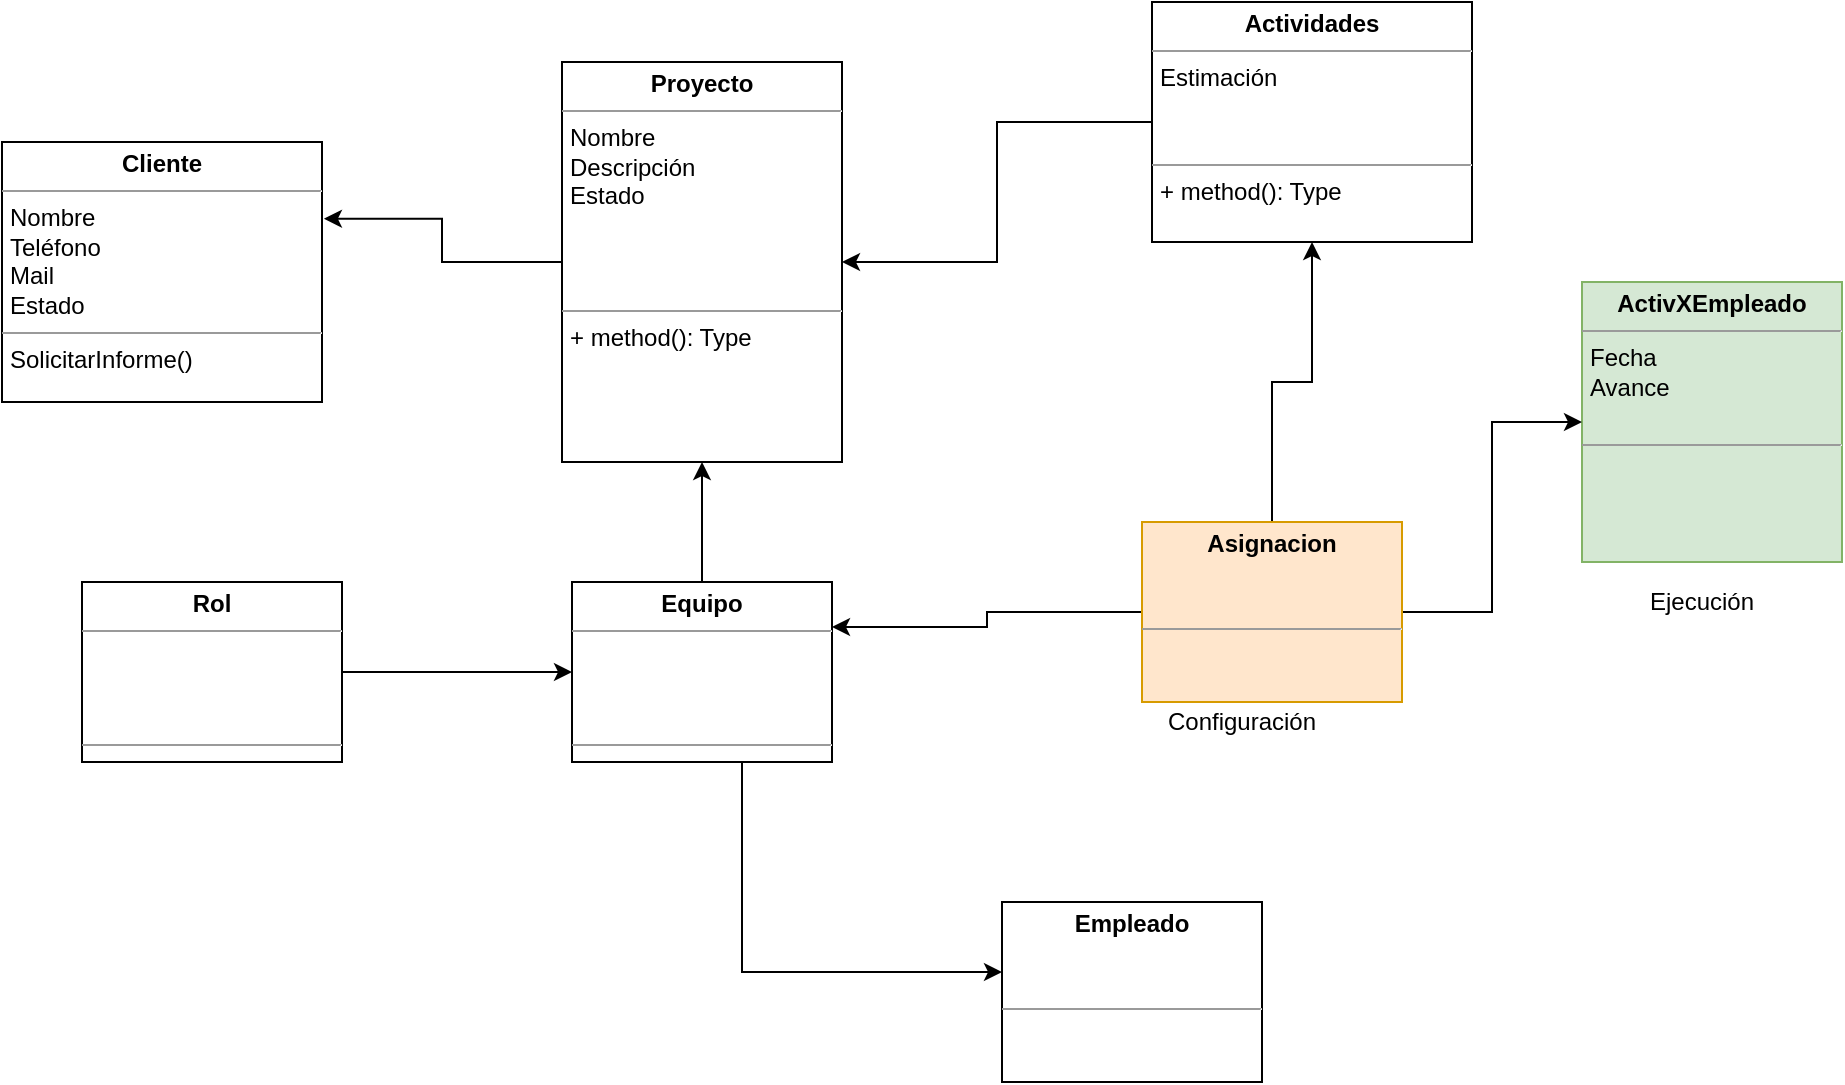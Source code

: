 <mxfile version="13.7.9" type="device"><diagram id="4uzGXSSjcgGklppNJd7Q" name="Página-1"><mxGraphModel dx="1182" dy="792" grid="1" gridSize="10" guides="1" tooltips="1" connect="1" arrows="1" fold="1" page="1" pageScale="1" pageWidth="1390" pageHeight="980" math="0" shadow="0"><root><mxCell id="0"/><mxCell id="1" parent="0"/><mxCell id="OHE0fsE8rwl63L_T-J2U-1" value="&lt;p style=&quot;margin: 0px ; margin-top: 4px ; text-align: center&quot;&gt;&lt;b&gt;Cliente&lt;/b&gt;&lt;/p&gt;&lt;hr size=&quot;1&quot;&gt;&lt;p style=&quot;margin: 0px ; margin-left: 4px&quot;&gt;Nombre&lt;/p&gt;&lt;p style=&quot;margin: 0px ; margin-left: 4px&quot;&gt;Teléfono&lt;/p&gt;&lt;p style=&quot;margin: 0px ; margin-left: 4px&quot;&gt;Mail&lt;/p&gt;&lt;p style=&quot;margin: 0px ; margin-left: 4px&quot;&gt;Estado&lt;/p&gt;&lt;hr size=&quot;1&quot;&gt;&lt;p style=&quot;margin: 0px ; margin-left: 4px&quot;&gt;SolicitarInforme()&lt;/p&gt;" style="verticalAlign=top;align=left;overflow=fill;fontSize=12;fontFamily=Helvetica;html=1;" parent="1" vertex="1"><mxGeometry x="150" y="120" width="160" height="130" as="geometry"/></mxCell><mxCell id="OHE0fsE8rwl63L_T-J2U-14" style="edgeStyle=orthogonalEdgeStyle;rounded=0;orthogonalLoop=1;jettySize=auto;html=1;entryX=1.006;entryY=0.295;entryDx=0;entryDy=0;entryPerimeter=0;" parent="1" source="OHE0fsE8rwl63L_T-J2U-4" target="OHE0fsE8rwl63L_T-J2U-1" edge="1"><mxGeometry relative="1" as="geometry"/></mxCell><mxCell id="OHE0fsE8rwl63L_T-J2U-4" value="&lt;p style=&quot;margin: 0px ; margin-top: 4px ; text-align: center&quot;&gt;&lt;b&gt;Proyecto&lt;/b&gt;&lt;/p&gt;&lt;hr size=&quot;1&quot;&gt;&lt;p style=&quot;margin: 0px ; margin-left: 4px&quot;&gt;Nombre&lt;/p&gt;&lt;p style=&quot;margin: 0px ; margin-left: 4px&quot;&gt;Descripción&lt;/p&gt;&lt;p style=&quot;margin: 0px ; margin-left: 4px&quot;&gt;Estado&lt;/p&gt;&lt;p style=&quot;margin: 0px ; margin-left: 4px&quot;&gt;&lt;br&gt;&lt;/p&gt;&lt;p style=&quot;margin: 0px ; margin-left: 4px&quot;&gt;&lt;br&gt;&lt;/p&gt;&lt;p style=&quot;margin: 0px ; margin-left: 4px&quot;&gt;&lt;br&gt;&lt;/p&gt;&lt;hr size=&quot;1&quot;&gt;&lt;p style=&quot;margin: 0px ; margin-left: 4px&quot;&gt;+ method(): Type&lt;/p&gt;" style="verticalAlign=top;align=left;overflow=fill;fontSize=12;fontFamily=Helvetica;html=1;" parent="1" vertex="1"><mxGeometry x="430" y="80" width="140" height="200" as="geometry"/></mxCell><mxCell id="OHE0fsE8rwl63L_T-J2U-5" value="&lt;p style=&quot;margin: 0px ; margin-top: 4px ; text-align: center&quot;&gt;&lt;b&gt;Empleado&lt;/b&gt;&lt;/p&gt;&lt;p style=&quot;margin: 0px ; margin-left: 4px&quot;&gt;&lt;br&gt;&lt;/p&gt;&lt;p style=&quot;margin: 0px ; margin-left: 4px&quot;&gt;&lt;br&gt;&lt;/p&gt;&lt;hr size=&quot;1&quot;&gt;&lt;p style=&quot;margin: 0px ; margin-left: 4px&quot;&gt;&lt;br&gt;&lt;/p&gt;" style="verticalAlign=top;align=left;overflow=fill;fontSize=12;fontFamily=Helvetica;html=1;" parent="1" vertex="1"><mxGeometry x="650" y="500" width="130" height="90" as="geometry"/></mxCell><mxCell id="OHE0fsE8rwl63L_T-J2U-15" style="edgeStyle=orthogonalEdgeStyle;rounded=0;orthogonalLoop=1;jettySize=auto;html=1;" parent="1" source="OHE0fsE8rwl63L_T-J2U-6" target="OHE0fsE8rwl63L_T-J2U-4" edge="1"><mxGeometry relative="1" as="geometry"/></mxCell><mxCell id="OHE0fsE8rwl63L_T-J2U-6" value="&lt;p style=&quot;margin: 0px ; margin-top: 4px ; text-align: center&quot;&gt;&lt;b&gt;Actividades&lt;/b&gt;&lt;/p&gt;&lt;hr size=&quot;1&quot;&gt;&lt;p style=&quot;margin: 0px ; margin-left: 4px&quot;&gt;Estimación&lt;/p&gt;&lt;p style=&quot;margin: 0px ; margin-left: 4px&quot;&gt;&lt;br&gt;&lt;/p&gt;&lt;p style=&quot;margin: 0px ; margin-left: 4px&quot;&gt;&lt;br&gt;&lt;/p&gt;&lt;hr size=&quot;1&quot;&gt;&lt;p style=&quot;margin: 0px ; margin-left: 4px&quot;&gt;+ method(): Type&lt;/p&gt;" style="verticalAlign=top;align=left;overflow=fill;fontSize=12;fontFamily=Helvetica;html=1;" parent="1" vertex="1"><mxGeometry x="725" y="50" width="160" height="120" as="geometry"/></mxCell><mxCell id="OHE0fsE8rwl63L_T-J2U-18" value="&lt;p style=&quot;margin: 0px ; margin-top: 4px ; text-align: center&quot;&gt;&lt;b&gt;ActivXEmpleado&lt;/b&gt;&lt;/p&gt;&lt;hr size=&quot;1&quot;&gt;&lt;p style=&quot;margin: 0px ; margin-left: 4px&quot;&gt;Fecha&lt;br&gt;&lt;/p&gt;&lt;p style=&quot;margin: 0px ; margin-left: 4px&quot;&gt;Avance&lt;/p&gt;&lt;p style=&quot;margin: 0px ; margin-left: 4px&quot;&gt;&lt;br&gt;&lt;/p&gt;&lt;hr size=&quot;1&quot;&gt;&lt;p style=&quot;margin: 0px ; margin-left: 4px&quot;&gt;&lt;br&gt;&lt;/p&gt;" style="verticalAlign=top;align=left;overflow=fill;fontSize=12;fontFamily=Helvetica;html=1;fillColor=#d5e8d4;strokeColor=#82b366;" parent="1" vertex="1"><mxGeometry x="940" y="190" width="130" height="140" as="geometry"/></mxCell><mxCell id="tGgS-WR_dd8v70ZFIQZn-13" style="edgeStyle=orthogonalEdgeStyle;rounded=0;orthogonalLoop=1;jettySize=auto;html=1;exitX=1;exitY=0.5;exitDx=0;exitDy=0;entryX=0;entryY=0.5;entryDx=0;entryDy=0;" edge="1" parent="1" source="tGgS-WR_dd8v70ZFIQZn-2" target="tGgS-WR_dd8v70ZFIQZn-10"><mxGeometry relative="1" as="geometry"/></mxCell><mxCell id="tGgS-WR_dd8v70ZFIQZn-2" value="&lt;p style=&quot;margin: 0px ; margin-top: 4px ; text-align: center&quot;&gt;&lt;b&gt;Rol&lt;/b&gt;&lt;/p&gt;&lt;hr size=&quot;1&quot;&gt;&lt;p style=&quot;margin: 0px ; margin-left: 4px&quot;&gt;&lt;br&gt;&lt;/p&gt;&lt;p style=&quot;margin: 0px ; margin-left: 4px&quot;&gt;&lt;br&gt;&lt;/p&gt;&lt;p style=&quot;margin: 0px ; margin-left: 4px&quot;&gt;&lt;br&gt;&lt;/p&gt;&lt;hr size=&quot;1&quot;&gt;&lt;p style=&quot;margin: 0px ; margin-left: 4px&quot;&gt;&lt;br&gt;&lt;/p&gt;" style="verticalAlign=top;align=left;overflow=fill;fontSize=12;fontFamily=Helvetica;html=1;" vertex="1" parent="1"><mxGeometry x="190" y="340" width="130" height="90" as="geometry"/></mxCell><mxCell id="tGgS-WR_dd8v70ZFIQZn-11" style="edgeStyle=orthogonalEdgeStyle;rounded=0;orthogonalLoop=1;jettySize=auto;html=1;" edge="1" parent="1" source="tGgS-WR_dd8v70ZFIQZn-10" target="OHE0fsE8rwl63L_T-J2U-5"><mxGeometry relative="1" as="geometry"><Array as="points"><mxPoint x="520" y="535"/></Array></mxGeometry></mxCell><mxCell id="tGgS-WR_dd8v70ZFIQZn-12" style="edgeStyle=orthogonalEdgeStyle;rounded=0;orthogonalLoop=1;jettySize=auto;html=1;entryX=0.5;entryY=1;entryDx=0;entryDy=0;" edge="1" parent="1" source="tGgS-WR_dd8v70ZFIQZn-10" target="OHE0fsE8rwl63L_T-J2U-4"><mxGeometry relative="1" as="geometry"/></mxCell><mxCell id="tGgS-WR_dd8v70ZFIQZn-10" value="&lt;p style=&quot;margin: 0px ; margin-top: 4px ; text-align: center&quot;&gt;&lt;b&gt;Equipo&lt;/b&gt;&lt;/p&gt;&lt;hr size=&quot;1&quot;&gt;&lt;p style=&quot;margin: 0px ; margin-left: 4px&quot;&gt;&lt;br&gt;&lt;/p&gt;&lt;p style=&quot;margin: 0px ; margin-left: 4px&quot;&gt;&lt;br&gt;&lt;/p&gt;&lt;p style=&quot;margin: 0px ; margin-left: 4px&quot;&gt;&lt;br&gt;&lt;/p&gt;&lt;hr size=&quot;1&quot;&gt;&lt;p style=&quot;margin: 0px ; margin-left: 4px&quot;&gt;&lt;br&gt;&lt;/p&gt;" style="verticalAlign=top;align=left;overflow=fill;fontSize=12;fontFamily=Helvetica;html=1;" vertex="1" parent="1"><mxGeometry x="435" y="340" width="130" height="90" as="geometry"/></mxCell><mxCell id="tGgS-WR_dd8v70ZFIQZn-16" style="edgeStyle=orthogonalEdgeStyle;rounded=0;orthogonalLoop=1;jettySize=auto;html=1;exitX=0.5;exitY=0;exitDx=0;exitDy=0;" edge="1" parent="1" source="tGgS-WR_dd8v70ZFIQZn-15" target="OHE0fsE8rwl63L_T-J2U-6"><mxGeometry relative="1" as="geometry"/></mxCell><mxCell id="tGgS-WR_dd8v70ZFIQZn-17" style="edgeStyle=orthogonalEdgeStyle;rounded=0;orthogonalLoop=1;jettySize=auto;html=1;exitX=0;exitY=0.5;exitDx=0;exitDy=0;entryX=1;entryY=0.25;entryDx=0;entryDy=0;" edge="1" parent="1" source="tGgS-WR_dd8v70ZFIQZn-15" target="tGgS-WR_dd8v70ZFIQZn-10"><mxGeometry relative="1" as="geometry"/></mxCell><mxCell id="tGgS-WR_dd8v70ZFIQZn-18" style="edgeStyle=orthogonalEdgeStyle;rounded=0;orthogonalLoop=1;jettySize=auto;html=1;" edge="1" parent="1" source="tGgS-WR_dd8v70ZFIQZn-15" target="OHE0fsE8rwl63L_T-J2U-18"><mxGeometry relative="1" as="geometry"/></mxCell><mxCell id="tGgS-WR_dd8v70ZFIQZn-15" value="&lt;p style=&quot;margin: 0px ; margin-top: 4px ; text-align: center&quot;&gt;&lt;b&gt;Asignacion&lt;/b&gt;&lt;/p&gt;&lt;p style=&quot;margin: 0px ; margin-left: 4px&quot;&gt;&lt;br&gt;&lt;/p&gt;&lt;p style=&quot;margin: 0px ; margin-left: 4px&quot;&gt;&lt;br&gt;&lt;/p&gt;&lt;hr size=&quot;1&quot;&gt;&lt;p style=&quot;margin: 0px ; margin-left: 4px&quot;&gt;&lt;br&gt;&lt;/p&gt;" style="verticalAlign=top;align=left;overflow=fill;fontSize=12;fontFamily=Helvetica;html=1;fillColor=#ffe6cc;strokeColor=#d79b00;" vertex="1" parent="1"><mxGeometry x="720" y="310" width="130" height="90" as="geometry"/></mxCell><mxCell id="tGgS-WR_dd8v70ZFIQZn-19" value="Configuración" style="text;html=1;strokeColor=none;fillColor=none;align=center;verticalAlign=middle;whiteSpace=wrap;rounded=0;" vertex="1" parent="1"><mxGeometry x="750" y="400" width="40" height="20" as="geometry"/></mxCell><mxCell id="tGgS-WR_dd8v70ZFIQZn-20" value="Ejecución" style="text;html=1;strokeColor=none;fillColor=none;align=center;verticalAlign=middle;whiteSpace=wrap;rounded=0;" vertex="1" parent="1"><mxGeometry x="980" y="340" width="40" height="20" as="geometry"/></mxCell></root></mxGraphModel></diagram></mxfile>